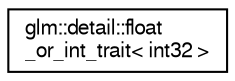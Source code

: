 digraph "Graphical Class Hierarchy"
{
  edge [fontname="FreeSans",fontsize="10",labelfontname="FreeSans",labelfontsize="10"];
  node [fontname="FreeSans",fontsize="10",shape=record];
  rankdir="LR";
  Node1 [label="glm::detail::float\l_or_int_trait\< int32 \>",height=0.2,width=0.4,color="black", fillcolor="white", style="filled",URL="$d1/deb/structglm_1_1detail_1_1float__or__int__trait_3_01int32_01_4.html"];
}
